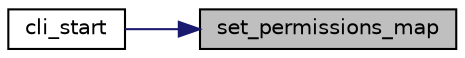 digraph "set_permissions_map"
{
 // LATEX_PDF_SIZE
  edge [fontname="Helvetica",fontsize="10",labelfontname="Helvetica",labelfontsize="10"];
  node [fontname="Helvetica",fontsize="10",shape=record];
  rankdir="RL";
  Node1 [label="set_permissions_map",height=0.2,width=0.4,color="black", fillcolor="grey75", style="filled", fontcolor="black",tooltip=" "];
  Node1 -> Node2 [dir="back",color="midnightblue",fontsize="10",style="solid",fontname="Helvetica"];
  Node2 [label="cli_start",height=0.2,width=0.4,color="black", fillcolor="white", style="filled",URL="$cli_8h.html#abc6bdac7e98bd4ea4b80dc814cb1d59f",tooltip=" "];
}
